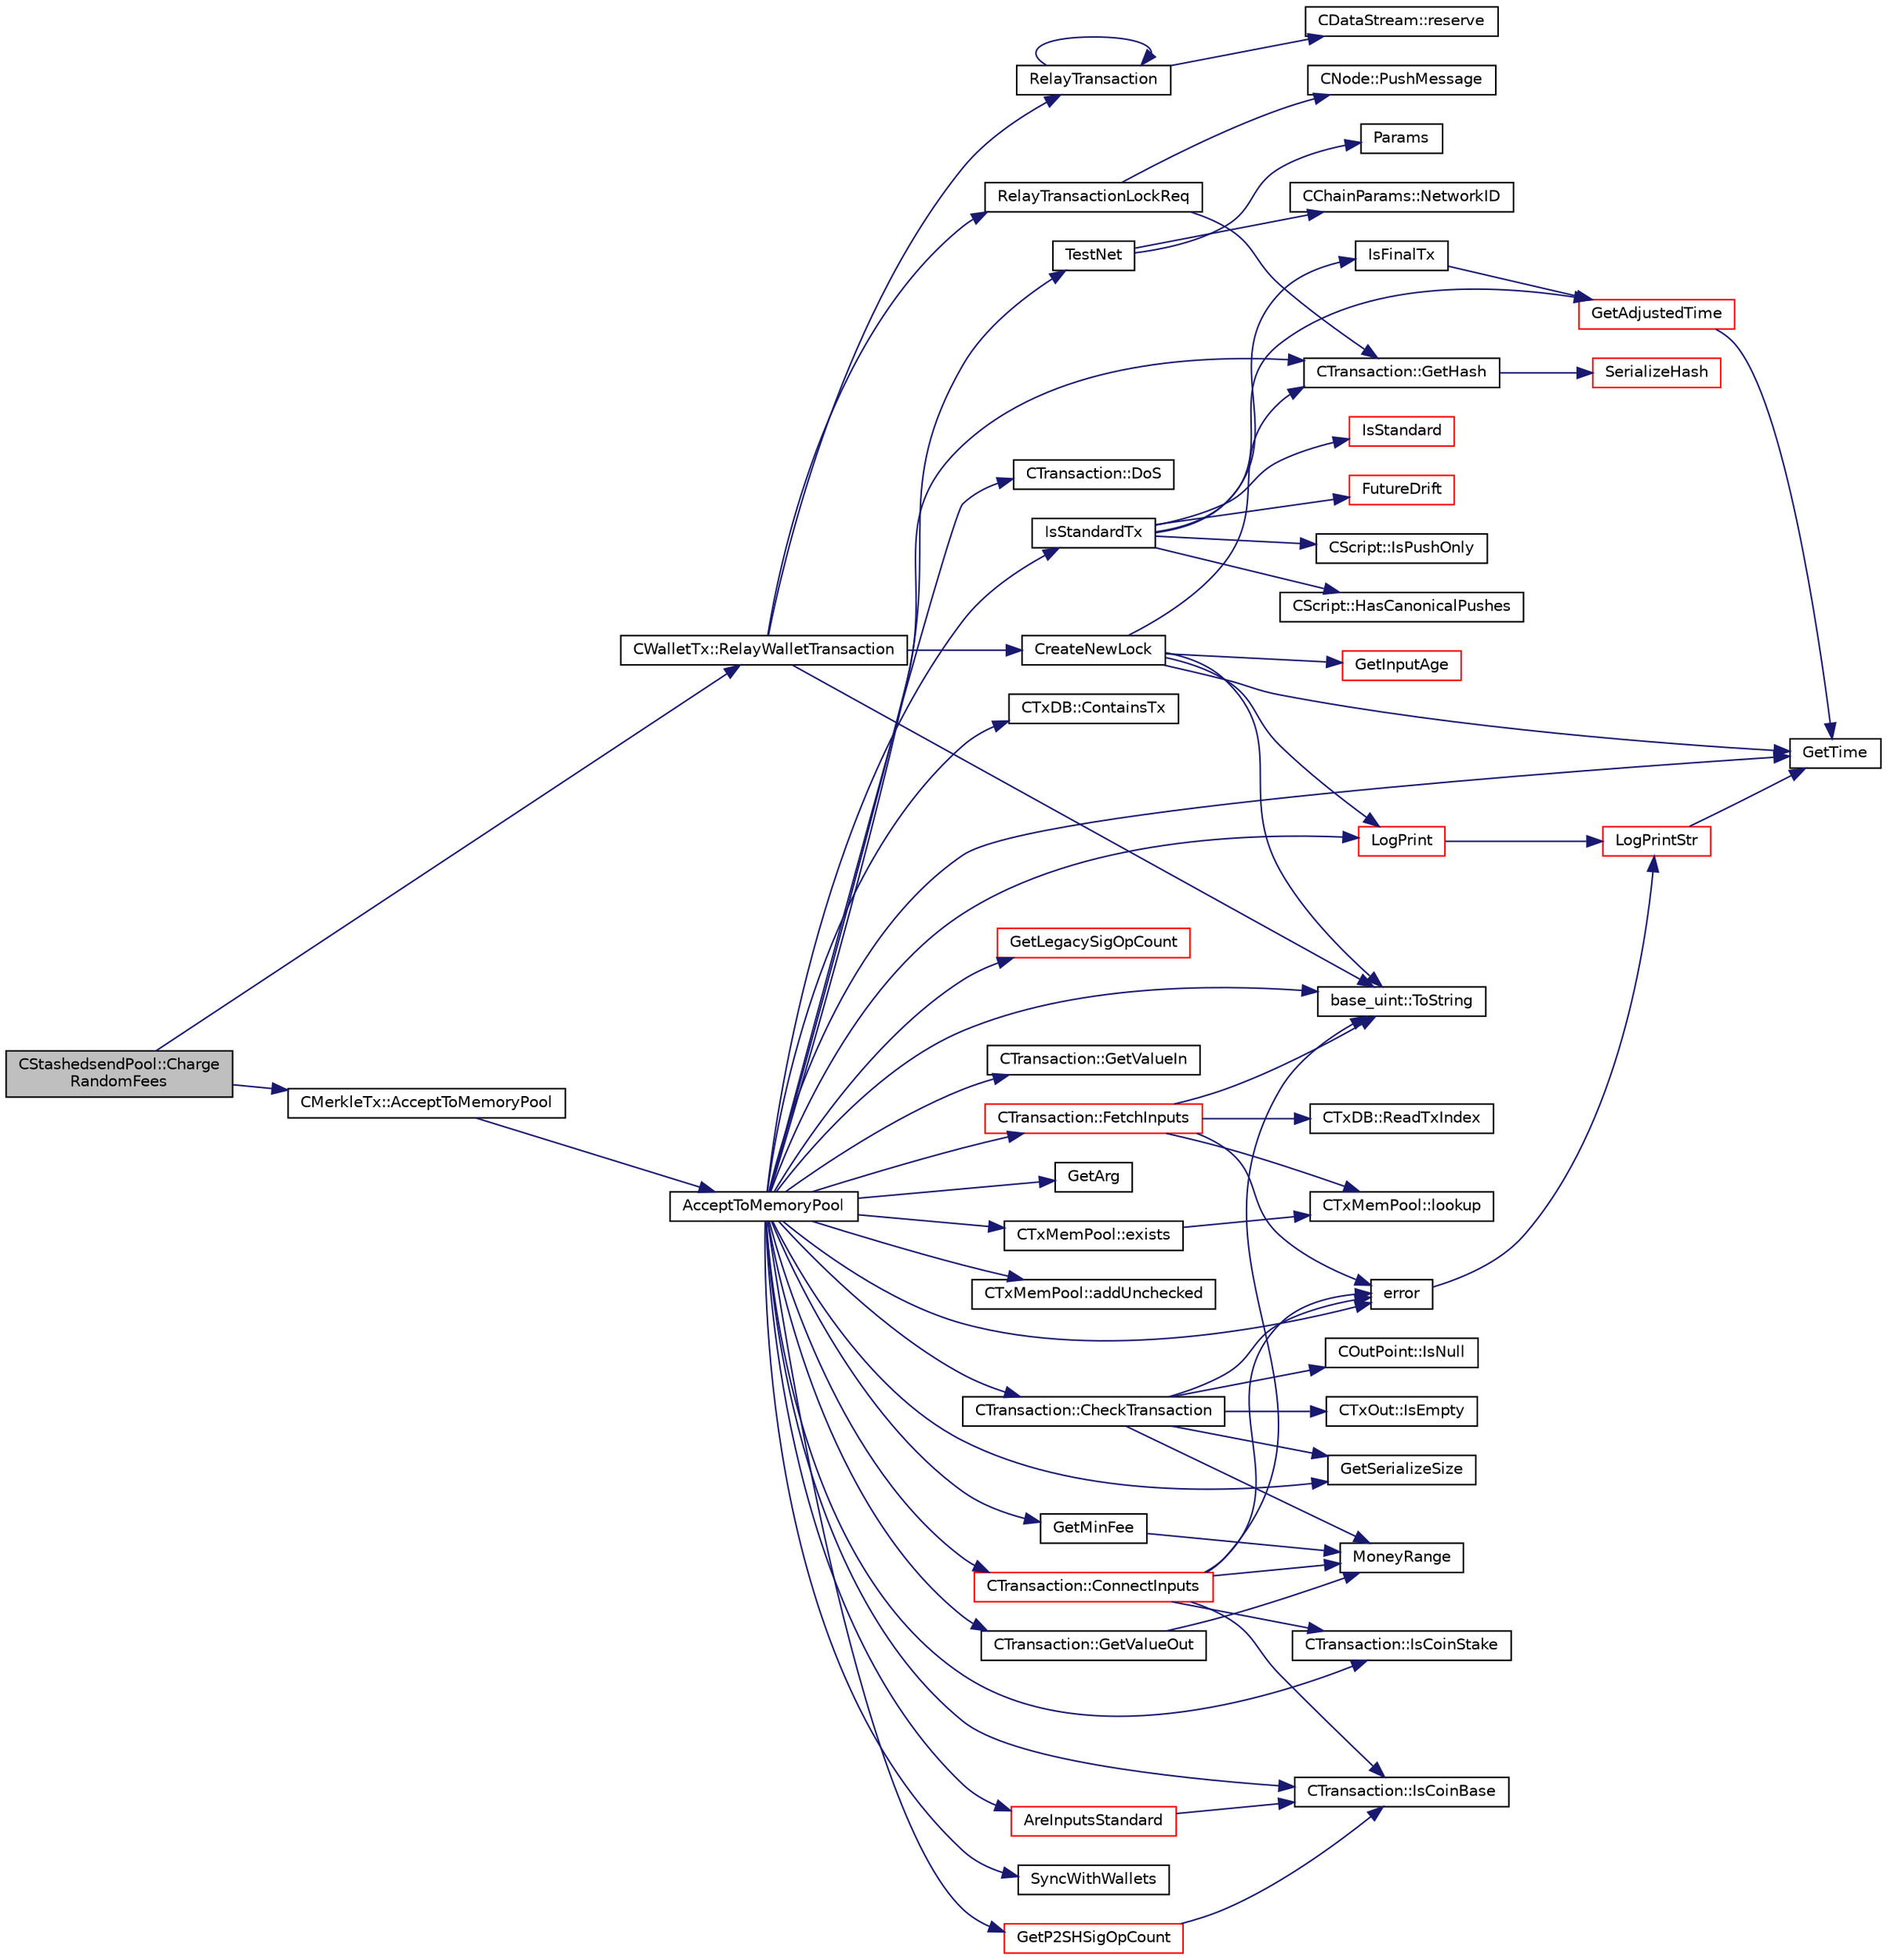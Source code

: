 digraph "CStashedsendPool::ChargeRandomFees"
{
  edge [fontname="Helvetica",fontsize="10",labelfontname="Helvetica",labelfontsize="10"];
  node [fontname="Helvetica",fontsize="10",shape=record];
  rankdir="LR";
  Node191 [label="CStashedsendPool::Charge\lRandomFees",height=0.2,width=0.4,color="black", fillcolor="grey75", style="filled", fontcolor="black"];
  Node191 -> Node192 [color="midnightblue",fontsize="10",style="solid",fontname="Helvetica"];
  Node192 [label="CMerkleTx::AcceptToMemoryPool",height=0.2,width=0.4,color="black", fillcolor="white", style="filled",URL="$d1/dff/class_c_merkle_tx.html#a61126e811a53b941b3efdf5a4e83db90"];
  Node192 -> Node193 [color="midnightblue",fontsize="10",style="solid",fontname="Helvetica"];
  Node193 [label="AcceptToMemoryPool",height=0.2,width=0.4,color="black", fillcolor="white", style="filled",URL="$df/d0a/main_8cpp.html#a07799013ae532c6cb1ec11b02f096990",tooltip="(try to) add transaction to memory pool "];
  Node193 -> Node194 [color="midnightblue",fontsize="10",style="solid",fontname="Helvetica"];
  Node194 [label="CTransaction::CheckTransaction",height=0.2,width=0.4,color="black", fillcolor="white", style="filled",URL="$df/d43/class_c_transaction.html#a2104329681e2749baeeaaf47c0af482d"];
  Node194 -> Node195 [color="midnightblue",fontsize="10",style="solid",fontname="Helvetica"];
  Node195 [label="error",height=0.2,width=0.4,color="black", fillcolor="white", style="filled",URL="$d8/d3c/util_8h.html#af8985880cf4ef26df0a5aa2ffcb76662"];
  Node195 -> Node196 [color="midnightblue",fontsize="10",style="solid",fontname="Helvetica"];
  Node196 [label="LogPrintStr",height=0.2,width=0.4,color="red", fillcolor="white", style="filled",URL="$d8/d3c/util_8h.html#afd4c3002b2797c0560adddb6af3ca1da"];
  Node196 -> Node204 [color="midnightblue",fontsize="10",style="solid",fontname="Helvetica"];
  Node204 [label="GetTime",height=0.2,width=0.4,color="black", fillcolor="white", style="filled",URL="$df/d2d/util_8cpp.html#a46fac5fba8ba905b5f9acb364f5d8c6f"];
  Node194 -> Node205 [color="midnightblue",fontsize="10",style="solid",fontname="Helvetica"];
  Node205 [label="GetSerializeSize",height=0.2,width=0.4,color="black", fillcolor="white", style="filled",URL="$df/d9d/serialize_8h.html#a48239e478ae730373d1984fe304ca025"];
  Node194 -> Node206 [color="midnightblue",fontsize="10",style="solid",fontname="Helvetica"];
  Node206 [label="CTxOut::IsEmpty",height=0.2,width=0.4,color="black", fillcolor="white", style="filled",URL="$d2/db7/class_c_tx_out.html#ae5eab8e2d01f678135b8891645db6b78"];
  Node194 -> Node207 [color="midnightblue",fontsize="10",style="solid",fontname="Helvetica"];
  Node207 [label="MoneyRange",height=0.2,width=0.4,color="black", fillcolor="white", style="filled",URL="$dd/d2f/amount_8h.html#a12db56a9a1c931941f0943ecbb278aae"];
  Node194 -> Node208 [color="midnightblue",fontsize="10",style="solid",fontname="Helvetica"];
  Node208 [label="COutPoint::IsNull",height=0.2,width=0.4,color="black", fillcolor="white", style="filled",URL="$d5/d05/class_c_out_point.html#ae1516581fa2234556761f04af3a207a6"];
  Node193 -> Node195 [color="midnightblue",fontsize="10",style="solid",fontname="Helvetica"];
  Node193 -> Node209 [color="midnightblue",fontsize="10",style="solid",fontname="Helvetica"];
  Node209 [label="CTransaction::IsCoinBase",height=0.2,width=0.4,color="black", fillcolor="white", style="filled",URL="$df/d43/class_c_transaction.html#a96256e8ac1bf79ad9c057e48c41132dd"];
  Node193 -> Node210 [color="midnightblue",fontsize="10",style="solid",fontname="Helvetica"];
  Node210 [label="CTransaction::DoS",height=0.2,width=0.4,color="black", fillcolor="white", style="filled",URL="$df/d43/class_c_transaction.html#ae5f57b4b90e5a179bb359bdf72fba753"];
  Node193 -> Node211 [color="midnightblue",fontsize="10",style="solid",fontname="Helvetica"];
  Node211 [label="CTransaction::IsCoinStake",height=0.2,width=0.4,color="black", fillcolor="white", style="filled",URL="$df/d43/class_c_transaction.html#ace4278a41a296d40dcf5fb2b9cf007ec"];
  Node193 -> Node212 [color="midnightblue",fontsize="10",style="solid",fontname="Helvetica"];
  Node212 [label="TestNet",height=0.2,width=0.4,color="black", fillcolor="white", style="filled",URL="$d7/ddb/chainparams_8h.html#abc8c1af875107f5eac0f327bd3b8363d"];
  Node212 -> Node213 [color="midnightblue",fontsize="10",style="solid",fontname="Helvetica"];
  Node213 [label="Params",height=0.2,width=0.4,color="black", fillcolor="white", style="filled",URL="$d7/ddb/chainparams_8h.html#ace5c5b706d71a324a417dd2db394fd4a",tooltip="Return the currently selected parameters. "];
  Node212 -> Node200 [color="midnightblue",fontsize="10",style="solid",fontname="Helvetica"];
  Node200 [label="CChainParams::NetworkID",height=0.2,width=0.4,color="black", fillcolor="white", style="filled",URL="$d1/d4f/class_c_chain_params.html#a90dc493ec0c0325c98c3ac06eb99862b"];
  Node193 -> Node214 [color="midnightblue",fontsize="10",style="solid",fontname="Helvetica"];
  Node214 [label="IsStandardTx",height=0.2,width=0.4,color="black", fillcolor="white", style="filled",URL="$df/d0a/main_8cpp.html#acd163a09d0e4384ebe85dead57730dd7"];
  Node214 -> Node215 [color="midnightblue",fontsize="10",style="solid",fontname="Helvetica"];
  Node215 [label="IsFinalTx",height=0.2,width=0.4,color="black", fillcolor="white", style="filled",URL="$df/d0a/main_8cpp.html#adc332cd7ac94e639bb4239618341be19"];
  Node215 -> Node216 [color="midnightblue",fontsize="10",style="solid",fontname="Helvetica"];
  Node216 [label="GetAdjustedTime",height=0.2,width=0.4,color="red", fillcolor="white", style="filled",URL="$df/d2d/util_8cpp.html#a09f81b9c7650f898cf3cf305b87547e6"];
  Node216 -> Node204 [color="midnightblue",fontsize="10",style="solid",fontname="Helvetica"];
  Node214 -> Node218 [color="midnightblue",fontsize="10",style="solid",fontname="Helvetica"];
  Node218 [label="FutureDrift",height=0.2,width=0.4,color="red", fillcolor="white", style="filled",URL="$d4/dbf/main_8h.html#a3ccc18be451c0cbde74b3074e71f9c66"];
  Node214 -> Node216 [color="midnightblue",fontsize="10",style="solid",fontname="Helvetica"];
  Node214 -> Node225 [color="midnightblue",fontsize="10",style="solid",fontname="Helvetica"];
  Node225 [label="CScript::IsPushOnly",height=0.2,width=0.4,color="black", fillcolor="white", style="filled",URL="$d9/d4b/class_c_script.html#a804771eeafb1039672515eabbc823274"];
  Node214 -> Node226 [color="midnightblue",fontsize="10",style="solid",fontname="Helvetica"];
  Node226 [label="CScript::HasCanonicalPushes",height=0.2,width=0.4,color="black", fillcolor="white", style="filled",URL="$d9/d4b/class_c_script.html#ade3c28813e7c242c73a5d59731d589c5"];
  Node214 -> Node227 [color="midnightblue",fontsize="10",style="solid",fontname="Helvetica"];
  Node227 [label="IsStandard",height=0.2,width=0.4,color="red", fillcolor="white", style="filled",URL="$dd/d0f/script_8cpp.html#abb2b48ecfd43dcb01e25d9d4c333a340"];
  Node193 -> Node233 [color="midnightblue",fontsize="10",style="solid",fontname="Helvetica"];
  Node233 [label="CTransaction::GetHash",height=0.2,width=0.4,color="black", fillcolor="white", style="filled",URL="$df/d43/class_c_transaction.html#a0b46d80e82ca324e82c2ce3fc1492bfa"];
  Node233 -> Node234 [color="midnightblue",fontsize="10",style="solid",fontname="Helvetica"];
  Node234 [label="SerializeHash",height=0.2,width=0.4,color="red", fillcolor="white", style="filled",URL="$db/dfb/hash_8h.html#a6de694e43f17c62025c6883965b65e63"];
  Node193 -> Node236 [color="midnightblue",fontsize="10",style="solid",fontname="Helvetica"];
  Node236 [label="CTxMemPool::exists",height=0.2,width=0.4,color="black", fillcolor="white", style="filled",URL="$db/d98/class_c_tx_mem_pool.html#a8b7a13b5289ab839d4460f41a7da9789"];
  Node236 -> Node237 [color="midnightblue",fontsize="10",style="solid",fontname="Helvetica"];
  Node237 [label="CTxMemPool::lookup",height=0.2,width=0.4,color="black", fillcolor="white", style="filled",URL="$db/d98/class_c_tx_mem_pool.html#ad6d9966cdeb4b6586f7186e709b4e77e"];
  Node193 -> Node238 [color="midnightblue",fontsize="10",style="solid",fontname="Helvetica"];
  Node238 [label="CTxDB::ContainsTx",height=0.2,width=0.4,color="black", fillcolor="white", style="filled",URL="$d9/d8d/class_c_tx_d_b.html#a09b87317101ed16b6ad99794279f4c2d"];
  Node193 -> Node239 [color="midnightblue",fontsize="10",style="solid",fontname="Helvetica"];
  Node239 [label="CTransaction::FetchInputs",height=0.2,width=0.4,color="red", fillcolor="white", style="filled",URL="$df/d43/class_c_transaction.html#a5a4967303d3b588a120687f3ed1f4b0a",tooltip="Fetch from memory and/or disk. "];
  Node239 -> Node240 [color="midnightblue",fontsize="10",style="solid",fontname="Helvetica"];
  Node240 [label="CTxDB::ReadTxIndex",height=0.2,width=0.4,color="black", fillcolor="white", style="filled",URL="$d9/d8d/class_c_tx_d_b.html#a8a138e5dcc3ef98991abaa16eaa8ddeb"];
  Node239 -> Node195 [color="midnightblue",fontsize="10",style="solid",fontname="Helvetica"];
  Node239 -> Node241 [color="midnightblue",fontsize="10",style="solid",fontname="Helvetica"];
  Node241 [label="base_uint::ToString",height=0.2,width=0.4,color="black", fillcolor="white", style="filled",URL="$da/df7/classbase__uint.html#acccba4d9d51a0c36261718ca0cbb293b"];
  Node239 -> Node237 [color="midnightblue",fontsize="10",style="solid",fontname="Helvetica"];
  Node193 -> Node241 [color="midnightblue",fontsize="10",style="solid",fontname="Helvetica"];
  Node193 -> Node243 [color="midnightblue",fontsize="10",style="solid",fontname="Helvetica"];
  Node243 [label="AreInputsStandard",height=0.2,width=0.4,color="red", fillcolor="white", style="filled",URL="$df/d0a/main_8cpp.html#a29901e539b487e09c90ff90c7560bd9d",tooltip="Check for standard transaction types. "];
  Node243 -> Node209 [color="midnightblue",fontsize="10",style="solid",fontname="Helvetica"];
  Node193 -> Node307 [color="midnightblue",fontsize="10",style="solid",fontname="Helvetica"];
  Node307 [label="GetLegacySigOpCount",height=0.2,width=0.4,color="red", fillcolor="white", style="filled",URL="$df/d0a/main_8cpp.html#ad2eaf4f8542c12ea9ee1183609cc6d1a",tooltip="Count ECDSA signature operations the old-fashioned (pre-0.6) way. "];
  Node193 -> Node309 [color="midnightblue",fontsize="10",style="solid",fontname="Helvetica"];
  Node309 [label="GetP2SHSigOpCount",height=0.2,width=0.4,color="red", fillcolor="white", style="filled",URL="$df/d0a/main_8cpp.html#a519cfd439598a8bf64fe5503aa74cfcb",tooltip="Count ECDSA signature operations in pay-to-script-hash inputs. "];
  Node309 -> Node209 [color="midnightblue",fontsize="10",style="solid",fontname="Helvetica"];
  Node193 -> Node320 [color="midnightblue",fontsize="10",style="solid",fontname="Helvetica"];
  Node320 [label="CTransaction::GetValueIn",height=0.2,width=0.4,color="black", fillcolor="white", style="filled",URL="$df/d43/class_c_transaction.html#a50051cce0d44bc4ea2018625101dc1b6",tooltip="Amount of ions coming in to this transaction Note that lightweight clients may not know anything besi..."];
  Node193 -> Node321 [color="midnightblue",fontsize="10",style="solid",fontname="Helvetica"];
  Node321 [label="CTransaction::GetValueOut",height=0.2,width=0.4,color="black", fillcolor="white", style="filled",URL="$df/d43/class_c_transaction.html#a9ce7d94c68adb37627d82669b83a7c59",tooltip="Amount of ions spent by this transaction. "];
  Node321 -> Node207 [color="midnightblue",fontsize="10",style="solid",fontname="Helvetica"];
  Node193 -> Node205 [color="midnightblue",fontsize="10",style="solid",fontname="Helvetica"];
  Node193 -> Node322 [color="midnightblue",fontsize="10",style="solid",fontname="Helvetica"];
  Node322 [label="GetMinFee",height=0.2,width=0.4,color="black", fillcolor="white", style="filled",URL="$df/d0a/main_8cpp.html#a95215e52b78d3270b416dc7b83a306fe"];
  Node322 -> Node207 [color="midnightblue",fontsize="10",style="solid",fontname="Helvetica"];
  Node193 -> Node204 [color="midnightblue",fontsize="10",style="solid",fontname="Helvetica"];
  Node193 -> Node302 [color="midnightblue",fontsize="10",style="solid",fontname="Helvetica"];
  Node302 [label="GetArg",height=0.2,width=0.4,color="black", fillcolor="white", style="filled",URL="$df/d2d/util_8cpp.html#a24f685720bf40370e5bd2a192ad50cd8",tooltip="Return string argument or default value. "];
  Node193 -> Node305 [color="midnightblue",fontsize="10",style="solid",fontname="Helvetica"];
  Node305 [label="LogPrint",height=0.2,width=0.4,color="red", fillcolor="white", style="filled",URL="$d8/d3c/util_8h.html#aab1f837a2366f424bdc996fdf6352171"];
  Node305 -> Node196 [color="midnightblue",fontsize="10",style="solid",fontname="Helvetica"];
  Node193 -> Node323 [color="midnightblue",fontsize="10",style="solid",fontname="Helvetica"];
  Node323 [label="CTransaction::ConnectInputs",height=0.2,width=0.4,color="red", fillcolor="white", style="filled",URL="$df/d43/class_c_transaction.html#aaab6c4ba493c918e29fd383043dcaae7",tooltip="Sanity check previous transactions, then, if all checks succeed, mark them as spent by this transacti..."];
  Node323 -> Node195 [color="midnightblue",fontsize="10",style="solid",fontname="Helvetica"];
  Node323 -> Node241 [color="midnightblue",fontsize="10",style="solid",fontname="Helvetica"];
  Node323 -> Node209 [color="midnightblue",fontsize="10",style="solid",fontname="Helvetica"];
  Node323 -> Node211 [color="midnightblue",fontsize="10",style="solid",fontname="Helvetica"];
  Node323 -> Node207 [color="midnightblue",fontsize="10",style="solid",fontname="Helvetica"];
  Node193 -> Node329 [color="midnightblue",fontsize="10",style="solid",fontname="Helvetica"];
  Node329 [label="CTxMemPool::addUnchecked",height=0.2,width=0.4,color="black", fillcolor="white", style="filled",URL="$db/d98/class_c_tx_mem_pool.html#a1203ac5cf3bdb88af4922705afad555d"];
  Node193 -> Node330 [color="midnightblue",fontsize="10",style="solid",fontname="Helvetica"];
  Node330 [label="SyncWithWallets",height=0.2,width=0.4,color="black", fillcolor="white", style="filled",URL="$df/d0a/main_8cpp.html#ac79dd0809b8f21bd8d861dfcfc4a7fb3",tooltip="Push an updated transaction to all registered wallets. "];
  Node191 -> Node331 [color="midnightblue",fontsize="10",style="solid",fontname="Helvetica"];
  Node331 [label="CWalletTx::RelayWalletTransaction",height=0.2,width=0.4,color="black", fillcolor="white", style="filled",URL="$d6/d53/class_c_wallet_tx.html#aec8c50f3fcde27525485b6cd4a4e19b5"];
  Node331 -> Node241 [color="midnightblue",fontsize="10",style="solid",fontname="Helvetica"];
  Node331 -> Node332 [color="midnightblue",fontsize="10",style="solid",fontname="Helvetica"];
  Node332 [label="CreateNewLock",height=0.2,width=0.4,color="black", fillcolor="white", style="filled",URL="$db/d72/instantx_8cpp.html#a3774b6dae3dfa0a6c85e3604e742150c"];
  Node332 -> Node333 [color="midnightblue",fontsize="10",style="solid",fontname="Helvetica"];
  Node333 [label="GetInputAge",height=0.2,width=0.4,color="red", fillcolor="white", style="filled",URL="$df/d0a/main_8cpp.html#ae137d76bbcaf8d65fab905889b504e26"];
  Node332 -> Node233 [color="midnightblue",fontsize="10",style="solid",fontname="Helvetica"];
  Node332 -> Node241 [color="midnightblue",fontsize="10",style="solid",fontname="Helvetica"];
  Node332 -> Node204 [color="midnightblue",fontsize="10",style="solid",fontname="Helvetica"];
  Node332 -> Node305 [color="midnightblue",fontsize="10",style="solid",fontname="Helvetica"];
  Node331 -> Node338 [color="midnightblue",fontsize="10",style="solid",fontname="Helvetica"];
  Node338 [label="RelayTransactionLockReq",height=0.2,width=0.4,color="black", fillcolor="white", style="filled",URL="$dd/d84/net_8cpp.html#adb65a9b8fedbc980f2bb4ab5da6d3392"];
  Node338 -> Node233 [color="midnightblue",fontsize="10",style="solid",fontname="Helvetica"];
  Node338 -> Node339 [color="midnightblue",fontsize="10",style="solid",fontname="Helvetica"];
  Node339 [label="CNode::PushMessage",height=0.2,width=0.4,color="black", fillcolor="white", style="filled",URL="$d1/d64/class_c_node.html#a204fda3d33404cb37698c085b1583ab2"];
  Node331 -> Node340 [color="midnightblue",fontsize="10",style="solid",fontname="Helvetica"];
  Node340 [label="RelayTransaction",height=0.2,width=0.4,color="black", fillcolor="white", style="filled",URL="$dd/d84/net_8cpp.html#abe329205a15b55df86608f5f1964bdb1"];
  Node340 -> Node341 [color="midnightblue",fontsize="10",style="solid",fontname="Helvetica"];
  Node341 [label="CDataStream::reserve",height=0.2,width=0.4,color="black", fillcolor="white", style="filled",URL="$d5/d41/class_c_data_stream.html#a5542e71bd7af2ab7cd7be0f381d39cb5"];
  Node340 -> Node340 [color="midnightblue",fontsize="10",style="solid",fontname="Helvetica"];
}
